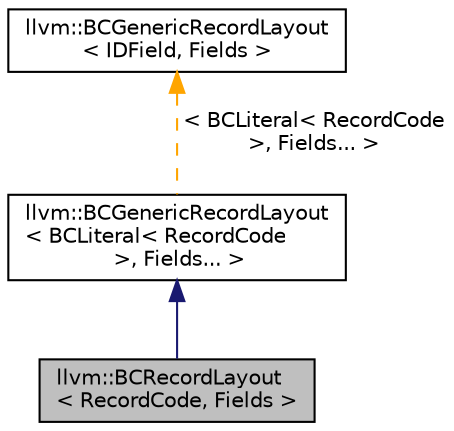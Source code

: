 digraph "llvm::BCRecordLayout&lt; RecordCode, Fields &gt;"
{
 // LATEX_PDF_SIZE
  bgcolor="transparent";
  edge [fontname="Helvetica",fontsize="10",labelfontname="Helvetica",labelfontsize="10"];
  node [fontname="Helvetica",fontsize="10",shape=record];
  Node1 [label="llvm::BCRecordLayout\l\< RecordCode, Fields \>",height=0.2,width=0.4,color="black", fillcolor="grey75", style="filled", fontcolor="black",tooltip="A record with a fixed record code."];
  Node2 -> Node1 [dir="back",color="midnightblue",fontsize="10",style="solid",fontname="Helvetica"];
  Node2 [label="llvm::BCGenericRecordLayout\l\< BCLiteral\< RecordCode\l \>, Fields... \>",height=0.2,width=0.4,color="black",URL="$classllvm_1_1BCGenericRecordLayout.html",tooltip=" "];
  Node3 -> Node2 [dir="back",color="orange",fontsize="10",style="dashed",label=" \< BCLiteral\< RecordCode\l \>, Fields... \>" ,fontname="Helvetica"];
  Node3 [label="llvm::BCGenericRecordLayout\l\< IDField, Fields \>",height=0.2,width=0.4,color="black",URL="$classllvm_1_1BCGenericRecordLayout.html",tooltip="Represents a single bitcode record type."];
}
